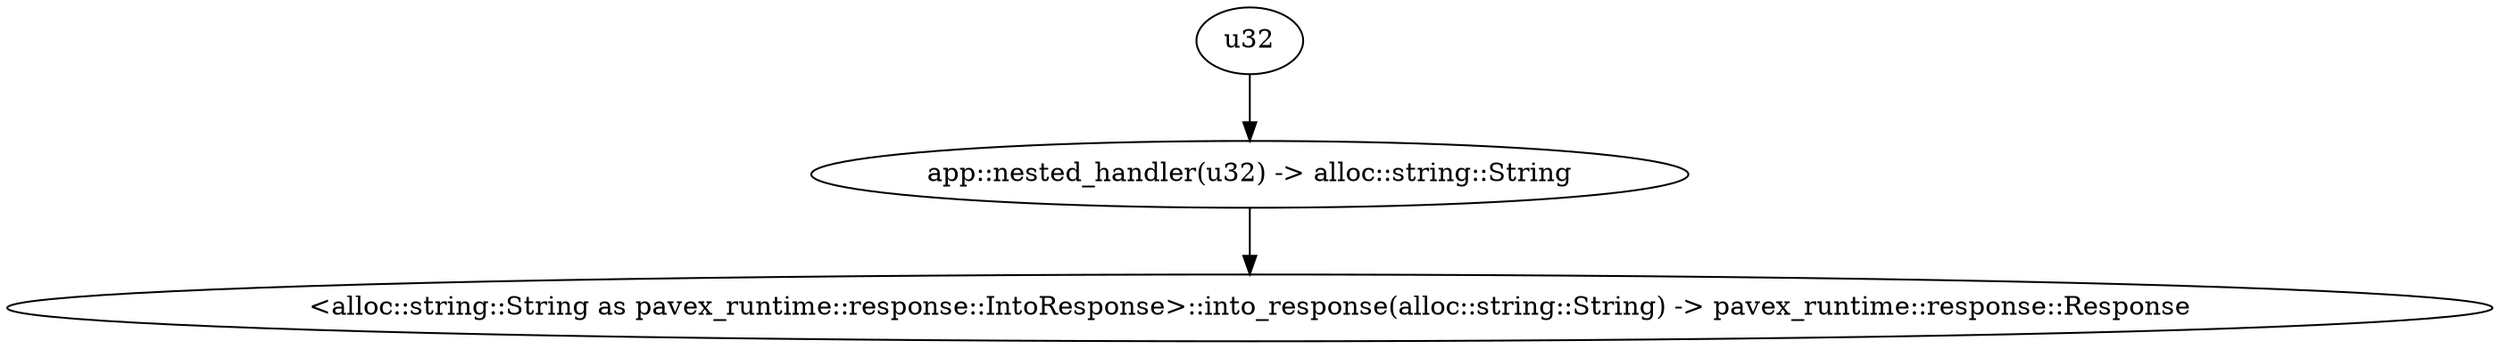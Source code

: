 digraph "GET /child" {
    0 [ label = "app::nested_handler(u32) -> alloc::string::String"]
    1 [ label = "u32"]
    2 [ label = "<alloc::string::String as pavex_runtime::response::IntoResponse>::into_response(alloc::string::String) -> pavex_runtime::response::Response"]
    1 -> 0 [ ]
    0 -> 2 [ ]
}
digraph "GET /parent" {
    0 [ label = "app::parent_handler(u64) -> alloc::string::String"]
    1 [ label = "u64"]
    2 [ label = "<alloc::string::String as pavex_runtime::response::IntoResponse>::into_response(alloc::string::String) -> pavex_runtime::response::Response"]
    1 -> 0 [ ]
    0 -> 2 [ ]
}
digraph app_state {
    0 [ label = "crate::ApplicationState(u32, u64) -> crate::ApplicationState"]
    1 [ label = "app::parent_singleton() -> u64"]
    2 [ label = "app::nested_singleton(u16) -> u32"]
    3 [ label = "app::singleton_dep() -> u16"]
    1 -> 0 [ ]
    2 -> 0 [ ]
    3 -> 2 [ ]
}
